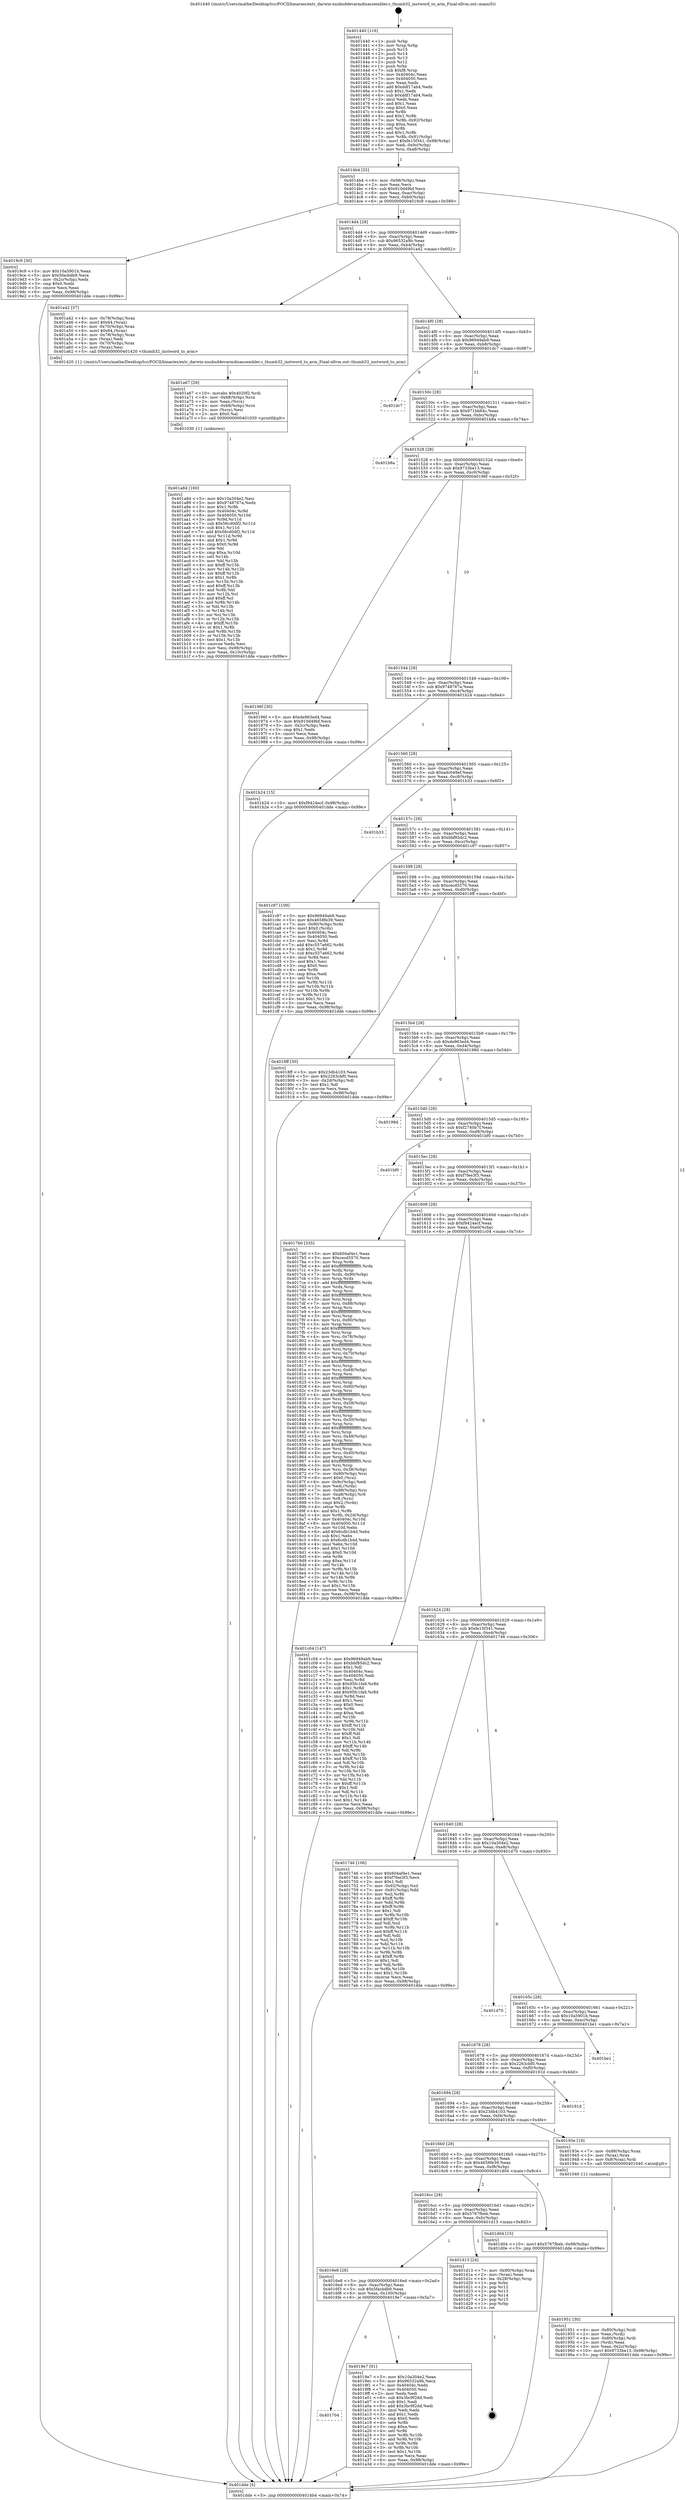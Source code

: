 digraph "0x401440" {
  label = "0x401440 (/mnt/c/Users/mathe/Desktop/tcc/POCII/binaries/extr_darwin-xnubsddevarmdisassembler.c_thumb32_instword_to_arm_Final-ollvm.out::main(0))"
  labelloc = "t"
  node[shape=record]

  Entry [label="",width=0.3,height=0.3,shape=circle,fillcolor=black,style=filled]
  "0x4014b4" [label="{
     0x4014b4 [32]\l
     | [instrs]\l
     &nbsp;&nbsp;0x4014b4 \<+6\>: mov -0x98(%rbp),%eax\l
     &nbsp;&nbsp;0x4014ba \<+2\>: mov %eax,%ecx\l
     &nbsp;&nbsp;0x4014bc \<+6\>: sub $0x910d49bf,%ecx\l
     &nbsp;&nbsp;0x4014c2 \<+6\>: mov %eax,-0xac(%rbp)\l
     &nbsp;&nbsp;0x4014c8 \<+6\>: mov %ecx,-0xb0(%rbp)\l
     &nbsp;&nbsp;0x4014ce \<+6\>: je 00000000004019c9 \<main+0x589\>\l
  }"]
  "0x4019c9" [label="{
     0x4019c9 [30]\l
     | [instrs]\l
     &nbsp;&nbsp;0x4019c9 \<+5\>: mov $0x10a5901b,%eax\l
     &nbsp;&nbsp;0x4019ce \<+5\>: mov $0x5facbdb9,%ecx\l
     &nbsp;&nbsp;0x4019d3 \<+3\>: mov -0x2c(%rbp),%edx\l
     &nbsp;&nbsp;0x4019d6 \<+3\>: cmp $0x0,%edx\l
     &nbsp;&nbsp;0x4019d9 \<+3\>: cmove %ecx,%eax\l
     &nbsp;&nbsp;0x4019dc \<+6\>: mov %eax,-0x98(%rbp)\l
     &nbsp;&nbsp;0x4019e2 \<+5\>: jmp 0000000000401dde \<main+0x99e\>\l
  }"]
  "0x4014d4" [label="{
     0x4014d4 [28]\l
     | [instrs]\l
     &nbsp;&nbsp;0x4014d4 \<+5\>: jmp 00000000004014d9 \<main+0x99\>\l
     &nbsp;&nbsp;0x4014d9 \<+6\>: mov -0xac(%rbp),%eax\l
     &nbsp;&nbsp;0x4014df \<+5\>: sub $0x96532a9b,%eax\l
     &nbsp;&nbsp;0x4014e4 \<+6\>: mov %eax,-0xb4(%rbp)\l
     &nbsp;&nbsp;0x4014ea \<+6\>: je 0000000000401a42 \<main+0x602\>\l
  }"]
  Exit [label="",width=0.3,height=0.3,shape=circle,fillcolor=black,style=filled,peripheries=2]
  "0x401a42" [label="{
     0x401a42 [37]\l
     | [instrs]\l
     &nbsp;&nbsp;0x401a42 \<+4\>: mov -0x78(%rbp),%rax\l
     &nbsp;&nbsp;0x401a46 \<+6\>: movl $0x64,(%rax)\l
     &nbsp;&nbsp;0x401a4c \<+4\>: mov -0x70(%rbp),%rax\l
     &nbsp;&nbsp;0x401a50 \<+6\>: movl $0x64,(%rax)\l
     &nbsp;&nbsp;0x401a56 \<+4\>: mov -0x78(%rbp),%rax\l
     &nbsp;&nbsp;0x401a5a \<+2\>: mov (%rax),%edi\l
     &nbsp;&nbsp;0x401a5c \<+4\>: mov -0x70(%rbp),%rax\l
     &nbsp;&nbsp;0x401a60 \<+2\>: mov (%rax),%esi\l
     &nbsp;&nbsp;0x401a62 \<+5\>: call 0000000000401420 \<thumb32_instword_to_arm\>\l
     | [calls]\l
     &nbsp;&nbsp;0x401420 \{1\} (/mnt/c/Users/mathe/Desktop/tcc/POCII/binaries/extr_darwin-xnubsddevarmdisassembler.c_thumb32_instword_to_arm_Final-ollvm.out::thumb32_instword_to_arm)\l
  }"]
  "0x4014f0" [label="{
     0x4014f0 [28]\l
     | [instrs]\l
     &nbsp;&nbsp;0x4014f0 \<+5\>: jmp 00000000004014f5 \<main+0xb5\>\l
     &nbsp;&nbsp;0x4014f5 \<+6\>: mov -0xac(%rbp),%eax\l
     &nbsp;&nbsp;0x4014fb \<+5\>: sub $0x96949ab9,%eax\l
     &nbsp;&nbsp;0x401500 \<+6\>: mov %eax,-0xb8(%rbp)\l
     &nbsp;&nbsp;0x401506 \<+6\>: je 0000000000401dc7 \<main+0x987\>\l
  }"]
  "0x401a84" [label="{
     0x401a84 [160]\l
     | [instrs]\l
     &nbsp;&nbsp;0x401a84 \<+5\>: mov $0x10a304e2,%esi\l
     &nbsp;&nbsp;0x401a89 \<+5\>: mov $0x9748767a,%edx\l
     &nbsp;&nbsp;0x401a8e \<+3\>: mov $0x1,%r8b\l
     &nbsp;&nbsp;0x401a91 \<+8\>: mov 0x40404c,%r9d\l
     &nbsp;&nbsp;0x401a99 \<+8\>: mov 0x404050,%r10d\l
     &nbsp;&nbsp;0x401aa1 \<+3\>: mov %r9d,%r11d\l
     &nbsp;&nbsp;0x401aa4 \<+7\>: sub $0x56cd0df2,%r11d\l
     &nbsp;&nbsp;0x401aab \<+4\>: sub $0x1,%r11d\l
     &nbsp;&nbsp;0x401aaf \<+7\>: add $0x56cd0df2,%r11d\l
     &nbsp;&nbsp;0x401ab6 \<+4\>: imul %r11d,%r9d\l
     &nbsp;&nbsp;0x401aba \<+4\>: and $0x1,%r9d\l
     &nbsp;&nbsp;0x401abe \<+4\>: cmp $0x0,%r9d\l
     &nbsp;&nbsp;0x401ac2 \<+3\>: sete %bl\l
     &nbsp;&nbsp;0x401ac5 \<+4\>: cmp $0xa,%r10d\l
     &nbsp;&nbsp;0x401ac9 \<+4\>: setl %r14b\l
     &nbsp;&nbsp;0x401acd \<+3\>: mov %bl,%r15b\l
     &nbsp;&nbsp;0x401ad0 \<+4\>: xor $0xff,%r15b\l
     &nbsp;&nbsp;0x401ad4 \<+3\>: mov %r14b,%r12b\l
     &nbsp;&nbsp;0x401ad7 \<+4\>: xor $0xff,%r12b\l
     &nbsp;&nbsp;0x401adb \<+4\>: xor $0x1,%r8b\l
     &nbsp;&nbsp;0x401adf \<+3\>: mov %r15b,%r13b\l
     &nbsp;&nbsp;0x401ae2 \<+4\>: and $0xff,%r13b\l
     &nbsp;&nbsp;0x401ae6 \<+3\>: and %r8b,%bl\l
     &nbsp;&nbsp;0x401ae9 \<+3\>: mov %r12b,%cl\l
     &nbsp;&nbsp;0x401aec \<+3\>: and $0xff,%cl\l
     &nbsp;&nbsp;0x401aef \<+3\>: and %r8b,%r14b\l
     &nbsp;&nbsp;0x401af2 \<+3\>: or %bl,%r13b\l
     &nbsp;&nbsp;0x401af5 \<+3\>: or %r14b,%cl\l
     &nbsp;&nbsp;0x401af8 \<+3\>: xor %cl,%r13b\l
     &nbsp;&nbsp;0x401afb \<+3\>: or %r12b,%r15b\l
     &nbsp;&nbsp;0x401afe \<+4\>: xor $0xff,%r15b\l
     &nbsp;&nbsp;0x401b02 \<+4\>: or $0x1,%r8b\l
     &nbsp;&nbsp;0x401b06 \<+3\>: and %r8b,%r15b\l
     &nbsp;&nbsp;0x401b09 \<+3\>: or %r15b,%r13b\l
     &nbsp;&nbsp;0x401b0c \<+4\>: test $0x1,%r13b\l
     &nbsp;&nbsp;0x401b10 \<+3\>: cmovne %edx,%esi\l
     &nbsp;&nbsp;0x401b13 \<+6\>: mov %esi,-0x98(%rbp)\l
     &nbsp;&nbsp;0x401b19 \<+6\>: mov %eax,-0x10c(%rbp)\l
     &nbsp;&nbsp;0x401b1f \<+5\>: jmp 0000000000401dde \<main+0x99e\>\l
  }"]
  "0x401dc7" [label="{
     0x401dc7\l
  }", style=dashed]
  "0x40150c" [label="{
     0x40150c [28]\l
     | [instrs]\l
     &nbsp;&nbsp;0x40150c \<+5\>: jmp 0000000000401511 \<main+0xd1\>\l
     &nbsp;&nbsp;0x401511 \<+6\>: mov -0xac(%rbp),%eax\l
     &nbsp;&nbsp;0x401517 \<+5\>: sub $0x971bb64c,%eax\l
     &nbsp;&nbsp;0x40151c \<+6\>: mov %eax,-0xbc(%rbp)\l
     &nbsp;&nbsp;0x401522 \<+6\>: je 0000000000401b8a \<main+0x74a\>\l
  }"]
  "0x401a67" [label="{
     0x401a67 [29]\l
     | [instrs]\l
     &nbsp;&nbsp;0x401a67 \<+10\>: movabs $0x4020f2,%rdi\l
     &nbsp;&nbsp;0x401a71 \<+4\>: mov -0x68(%rbp),%rcx\l
     &nbsp;&nbsp;0x401a75 \<+2\>: mov %eax,(%rcx)\l
     &nbsp;&nbsp;0x401a77 \<+4\>: mov -0x68(%rbp),%rcx\l
     &nbsp;&nbsp;0x401a7b \<+2\>: mov (%rcx),%esi\l
     &nbsp;&nbsp;0x401a7d \<+2\>: mov $0x0,%al\l
     &nbsp;&nbsp;0x401a7f \<+5\>: call 0000000000401030 \<printf@plt\>\l
     | [calls]\l
     &nbsp;&nbsp;0x401030 \{1\} (unknown)\l
  }"]
  "0x401b8a" [label="{
     0x401b8a\l
  }", style=dashed]
  "0x401528" [label="{
     0x401528 [28]\l
     | [instrs]\l
     &nbsp;&nbsp;0x401528 \<+5\>: jmp 000000000040152d \<main+0xed\>\l
     &nbsp;&nbsp;0x40152d \<+6\>: mov -0xac(%rbp),%eax\l
     &nbsp;&nbsp;0x401533 \<+5\>: sub $0x9733be13,%eax\l
     &nbsp;&nbsp;0x401538 \<+6\>: mov %eax,-0xc0(%rbp)\l
     &nbsp;&nbsp;0x40153e \<+6\>: je 000000000040196f \<main+0x52f\>\l
  }"]
  "0x401704" [label="{
     0x401704\l
  }", style=dashed]
  "0x40196f" [label="{
     0x40196f [30]\l
     | [instrs]\l
     &nbsp;&nbsp;0x40196f \<+5\>: mov $0xde963ed4,%eax\l
     &nbsp;&nbsp;0x401974 \<+5\>: mov $0x910d49bf,%ecx\l
     &nbsp;&nbsp;0x401979 \<+3\>: mov -0x2c(%rbp),%edx\l
     &nbsp;&nbsp;0x40197c \<+3\>: cmp $0x1,%edx\l
     &nbsp;&nbsp;0x40197f \<+3\>: cmovl %ecx,%eax\l
     &nbsp;&nbsp;0x401982 \<+6\>: mov %eax,-0x98(%rbp)\l
     &nbsp;&nbsp;0x401988 \<+5\>: jmp 0000000000401dde \<main+0x99e\>\l
  }"]
  "0x401544" [label="{
     0x401544 [28]\l
     | [instrs]\l
     &nbsp;&nbsp;0x401544 \<+5\>: jmp 0000000000401549 \<main+0x109\>\l
     &nbsp;&nbsp;0x401549 \<+6\>: mov -0xac(%rbp),%eax\l
     &nbsp;&nbsp;0x40154f \<+5\>: sub $0x9748767a,%eax\l
     &nbsp;&nbsp;0x401554 \<+6\>: mov %eax,-0xc4(%rbp)\l
     &nbsp;&nbsp;0x40155a \<+6\>: je 0000000000401b24 \<main+0x6e4\>\l
  }"]
  "0x4019e7" [label="{
     0x4019e7 [91]\l
     | [instrs]\l
     &nbsp;&nbsp;0x4019e7 \<+5\>: mov $0x10a304e2,%eax\l
     &nbsp;&nbsp;0x4019ec \<+5\>: mov $0x96532a9b,%ecx\l
     &nbsp;&nbsp;0x4019f1 \<+7\>: mov 0x40404c,%edx\l
     &nbsp;&nbsp;0x4019f8 \<+7\>: mov 0x404050,%esi\l
     &nbsp;&nbsp;0x4019ff \<+2\>: mov %edx,%edi\l
     &nbsp;&nbsp;0x401a01 \<+6\>: sub $0x3bc9f2dd,%edi\l
     &nbsp;&nbsp;0x401a07 \<+3\>: sub $0x1,%edi\l
     &nbsp;&nbsp;0x401a0a \<+6\>: add $0x3bc9f2dd,%edi\l
     &nbsp;&nbsp;0x401a10 \<+3\>: imul %edi,%edx\l
     &nbsp;&nbsp;0x401a13 \<+3\>: and $0x1,%edx\l
     &nbsp;&nbsp;0x401a16 \<+3\>: cmp $0x0,%edx\l
     &nbsp;&nbsp;0x401a19 \<+4\>: sete %r8b\l
     &nbsp;&nbsp;0x401a1d \<+3\>: cmp $0xa,%esi\l
     &nbsp;&nbsp;0x401a20 \<+4\>: setl %r9b\l
     &nbsp;&nbsp;0x401a24 \<+3\>: mov %r8b,%r10b\l
     &nbsp;&nbsp;0x401a27 \<+3\>: and %r9b,%r10b\l
     &nbsp;&nbsp;0x401a2a \<+3\>: xor %r9b,%r8b\l
     &nbsp;&nbsp;0x401a2d \<+3\>: or %r8b,%r10b\l
     &nbsp;&nbsp;0x401a30 \<+4\>: test $0x1,%r10b\l
     &nbsp;&nbsp;0x401a34 \<+3\>: cmovne %ecx,%eax\l
     &nbsp;&nbsp;0x401a37 \<+6\>: mov %eax,-0x98(%rbp)\l
     &nbsp;&nbsp;0x401a3d \<+5\>: jmp 0000000000401dde \<main+0x99e\>\l
  }"]
  "0x401b24" [label="{
     0x401b24 [15]\l
     | [instrs]\l
     &nbsp;&nbsp;0x401b24 \<+10\>: movl $0xf9424ecf,-0x98(%rbp)\l
     &nbsp;&nbsp;0x401b2e \<+5\>: jmp 0000000000401dde \<main+0x99e\>\l
  }"]
  "0x401560" [label="{
     0x401560 [28]\l
     | [instrs]\l
     &nbsp;&nbsp;0x401560 \<+5\>: jmp 0000000000401565 \<main+0x125\>\l
     &nbsp;&nbsp;0x401565 \<+6\>: mov -0xac(%rbp),%eax\l
     &nbsp;&nbsp;0x40156b \<+5\>: sub $0xadc049ef,%eax\l
     &nbsp;&nbsp;0x401570 \<+6\>: mov %eax,-0xc8(%rbp)\l
     &nbsp;&nbsp;0x401576 \<+6\>: je 0000000000401b33 \<main+0x6f3\>\l
  }"]
  "0x4016e8" [label="{
     0x4016e8 [28]\l
     | [instrs]\l
     &nbsp;&nbsp;0x4016e8 \<+5\>: jmp 00000000004016ed \<main+0x2ad\>\l
     &nbsp;&nbsp;0x4016ed \<+6\>: mov -0xac(%rbp),%eax\l
     &nbsp;&nbsp;0x4016f3 \<+5\>: sub $0x5facbdb9,%eax\l
     &nbsp;&nbsp;0x4016f8 \<+6\>: mov %eax,-0x100(%rbp)\l
     &nbsp;&nbsp;0x4016fe \<+6\>: je 00000000004019e7 \<main+0x5a7\>\l
  }"]
  "0x401b33" [label="{
     0x401b33\l
  }", style=dashed]
  "0x40157c" [label="{
     0x40157c [28]\l
     | [instrs]\l
     &nbsp;&nbsp;0x40157c \<+5\>: jmp 0000000000401581 \<main+0x141\>\l
     &nbsp;&nbsp;0x401581 \<+6\>: mov -0xac(%rbp),%eax\l
     &nbsp;&nbsp;0x401587 \<+5\>: sub $0xbbf85dc2,%eax\l
     &nbsp;&nbsp;0x40158c \<+6\>: mov %eax,-0xcc(%rbp)\l
     &nbsp;&nbsp;0x401592 \<+6\>: je 0000000000401c97 \<main+0x857\>\l
  }"]
  "0x401d13" [label="{
     0x401d13 [24]\l
     | [instrs]\l
     &nbsp;&nbsp;0x401d13 \<+7\>: mov -0x90(%rbp),%rax\l
     &nbsp;&nbsp;0x401d1a \<+2\>: mov (%rax),%eax\l
     &nbsp;&nbsp;0x401d1c \<+4\>: lea -0x28(%rbp),%rsp\l
     &nbsp;&nbsp;0x401d20 \<+1\>: pop %rbx\l
     &nbsp;&nbsp;0x401d21 \<+2\>: pop %r12\l
     &nbsp;&nbsp;0x401d23 \<+2\>: pop %r13\l
     &nbsp;&nbsp;0x401d25 \<+2\>: pop %r14\l
     &nbsp;&nbsp;0x401d27 \<+2\>: pop %r15\l
     &nbsp;&nbsp;0x401d29 \<+1\>: pop %rbp\l
     &nbsp;&nbsp;0x401d2a \<+1\>: ret\l
  }"]
  "0x401c97" [label="{
     0x401c97 [109]\l
     | [instrs]\l
     &nbsp;&nbsp;0x401c97 \<+5\>: mov $0x96949ab9,%eax\l
     &nbsp;&nbsp;0x401c9c \<+5\>: mov $0x4658fe39,%ecx\l
     &nbsp;&nbsp;0x401ca1 \<+7\>: mov -0x90(%rbp),%rdx\l
     &nbsp;&nbsp;0x401ca8 \<+6\>: movl $0x0,(%rdx)\l
     &nbsp;&nbsp;0x401cae \<+7\>: mov 0x40404c,%esi\l
     &nbsp;&nbsp;0x401cb5 \<+7\>: mov 0x404050,%edi\l
     &nbsp;&nbsp;0x401cbc \<+3\>: mov %esi,%r8d\l
     &nbsp;&nbsp;0x401cbf \<+7\>: add $0xc557a662,%r8d\l
     &nbsp;&nbsp;0x401cc6 \<+4\>: sub $0x1,%r8d\l
     &nbsp;&nbsp;0x401cca \<+7\>: sub $0xc557a662,%r8d\l
     &nbsp;&nbsp;0x401cd1 \<+4\>: imul %r8d,%esi\l
     &nbsp;&nbsp;0x401cd5 \<+3\>: and $0x1,%esi\l
     &nbsp;&nbsp;0x401cd8 \<+3\>: cmp $0x0,%esi\l
     &nbsp;&nbsp;0x401cdb \<+4\>: sete %r9b\l
     &nbsp;&nbsp;0x401cdf \<+3\>: cmp $0xa,%edi\l
     &nbsp;&nbsp;0x401ce2 \<+4\>: setl %r10b\l
     &nbsp;&nbsp;0x401ce6 \<+3\>: mov %r9b,%r11b\l
     &nbsp;&nbsp;0x401ce9 \<+3\>: and %r10b,%r11b\l
     &nbsp;&nbsp;0x401cec \<+3\>: xor %r10b,%r9b\l
     &nbsp;&nbsp;0x401cef \<+3\>: or %r9b,%r11b\l
     &nbsp;&nbsp;0x401cf2 \<+4\>: test $0x1,%r11b\l
     &nbsp;&nbsp;0x401cf6 \<+3\>: cmovne %ecx,%eax\l
     &nbsp;&nbsp;0x401cf9 \<+6\>: mov %eax,-0x98(%rbp)\l
     &nbsp;&nbsp;0x401cff \<+5\>: jmp 0000000000401dde \<main+0x99e\>\l
  }"]
  "0x401598" [label="{
     0x401598 [28]\l
     | [instrs]\l
     &nbsp;&nbsp;0x401598 \<+5\>: jmp 000000000040159d \<main+0x15d\>\l
     &nbsp;&nbsp;0x40159d \<+6\>: mov -0xac(%rbp),%eax\l
     &nbsp;&nbsp;0x4015a3 \<+5\>: sub $0xcecd5570,%eax\l
     &nbsp;&nbsp;0x4015a8 \<+6\>: mov %eax,-0xd0(%rbp)\l
     &nbsp;&nbsp;0x4015ae \<+6\>: je 00000000004018ff \<main+0x4bf\>\l
  }"]
  "0x4016cc" [label="{
     0x4016cc [28]\l
     | [instrs]\l
     &nbsp;&nbsp;0x4016cc \<+5\>: jmp 00000000004016d1 \<main+0x291\>\l
     &nbsp;&nbsp;0x4016d1 \<+6\>: mov -0xac(%rbp),%eax\l
     &nbsp;&nbsp;0x4016d7 \<+5\>: sub $0x5767fbeb,%eax\l
     &nbsp;&nbsp;0x4016dc \<+6\>: mov %eax,-0xfc(%rbp)\l
     &nbsp;&nbsp;0x4016e2 \<+6\>: je 0000000000401d13 \<main+0x8d3\>\l
  }"]
  "0x4018ff" [label="{
     0x4018ff [30]\l
     | [instrs]\l
     &nbsp;&nbsp;0x4018ff \<+5\>: mov $0x23db4103,%eax\l
     &nbsp;&nbsp;0x401904 \<+5\>: mov $0x2263cbf0,%ecx\l
     &nbsp;&nbsp;0x401909 \<+3\>: mov -0x2d(%rbp),%dl\l
     &nbsp;&nbsp;0x40190c \<+3\>: test $0x1,%dl\l
     &nbsp;&nbsp;0x40190f \<+3\>: cmovne %ecx,%eax\l
     &nbsp;&nbsp;0x401912 \<+6\>: mov %eax,-0x98(%rbp)\l
     &nbsp;&nbsp;0x401918 \<+5\>: jmp 0000000000401dde \<main+0x99e\>\l
  }"]
  "0x4015b4" [label="{
     0x4015b4 [28]\l
     | [instrs]\l
     &nbsp;&nbsp;0x4015b4 \<+5\>: jmp 00000000004015b9 \<main+0x179\>\l
     &nbsp;&nbsp;0x4015b9 \<+6\>: mov -0xac(%rbp),%eax\l
     &nbsp;&nbsp;0x4015bf \<+5\>: sub $0xde963ed4,%eax\l
     &nbsp;&nbsp;0x4015c4 \<+6\>: mov %eax,-0xd4(%rbp)\l
     &nbsp;&nbsp;0x4015ca \<+6\>: je 000000000040198d \<main+0x54d\>\l
  }"]
  "0x401d04" [label="{
     0x401d04 [15]\l
     | [instrs]\l
     &nbsp;&nbsp;0x401d04 \<+10\>: movl $0x5767fbeb,-0x98(%rbp)\l
     &nbsp;&nbsp;0x401d0e \<+5\>: jmp 0000000000401dde \<main+0x99e\>\l
  }"]
  "0x40198d" [label="{
     0x40198d\l
  }", style=dashed]
  "0x4015d0" [label="{
     0x4015d0 [28]\l
     | [instrs]\l
     &nbsp;&nbsp;0x4015d0 \<+5\>: jmp 00000000004015d5 \<main+0x195\>\l
     &nbsp;&nbsp;0x4015d5 \<+6\>: mov -0xac(%rbp),%eax\l
     &nbsp;&nbsp;0x4015db \<+5\>: sub $0xf2740b7f,%eax\l
     &nbsp;&nbsp;0x4015e0 \<+6\>: mov %eax,-0xd8(%rbp)\l
     &nbsp;&nbsp;0x4015e6 \<+6\>: je 0000000000401bf0 \<main+0x7b0\>\l
  }"]
  "0x401951" [label="{
     0x401951 [30]\l
     | [instrs]\l
     &nbsp;&nbsp;0x401951 \<+4\>: mov -0x80(%rbp),%rdi\l
     &nbsp;&nbsp;0x401955 \<+2\>: mov %eax,(%rdi)\l
     &nbsp;&nbsp;0x401957 \<+4\>: mov -0x80(%rbp),%rdi\l
     &nbsp;&nbsp;0x40195b \<+2\>: mov (%rdi),%eax\l
     &nbsp;&nbsp;0x40195d \<+3\>: mov %eax,-0x2c(%rbp)\l
     &nbsp;&nbsp;0x401960 \<+10\>: movl $0x9733be13,-0x98(%rbp)\l
     &nbsp;&nbsp;0x40196a \<+5\>: jmp 0000000000401dde \<main+0x99e\>\l
  }"]
  "0x401bf0" [label="{
     0x401bf0\l
  }", style=dashed]
  "0x4015ec" [label="{
     0x4015ec [28]\l
     | [instrs]\l
     &nbsp;&nbsp;0x4015ec \<+5\>: jmp 00000000004015f1 \<main+0x1b1\>\l
     &nbsp;&nbsp;0x4015f1 \<+6\>: mov -0xac(%rbp),%eax\l
     &nbsp;&nbsp;0x4015f7 \<+5\>: sub $0xf7fee3f3,%eax\l
     &nbsp;&nbsp;0x4015fc \<+6\>: mov %eax,-0xdc(%rbp)\l
     &nbsp;&nbsp;0x401602 \<+6\>: je 00000000004017b0 \<main+0x370\>\l
  }"]
  "0x4016b0" [label="{
     0x4016b0 [28]\l
     | [instrs]\l
     &nbsp;&nbsp;0x4016b0 \<+5\>: jmp 00000000004016b5 \<main+0x275\>\l
     &nbsp;&nbsp;0x4016b5 \<+6\>: mov -0xac(%rbp),%eax\l
     &nbsp;&nbsp;0x4016bb \<+5\>: sub $0x4658fe39,%eax\l
     &nbsp;&nbsp;0x4016c0 \<+6\>: mov %eax,-0xf8(%rbp)\l
     &nbsp;&nbsp;0x4016c6 \<+6\>: je 0000000000401d04 \<main+0x8c4\>\l
  }"]
  "0x4017b0" [label="{
     0x4017b0 [335]\l
     | [instrs]\l
     &nbsp;&nbsp;0x4017b0 \<+5\>: mov $0x604af4e1,%eax\l
     &nbsp;&nbsp;0x4017b5 \<+5\>: mov $0xcecd5570,%ecx\l
     &nbsp;&nbsp;0x4017ba \<+3\>: mov %rsp,%rdx\l
     &nbsp;&nbsp;0x4017bd \<+4\>: add $0xfffffffffffffff0,%rdx\l
     &nbsp;&nbsp;0x4017c1 \<+3\>: mov %rdx,%rsp\l
     &nbsp;&nbsp;0x4017c4 \<+7\>: mov %rdx,-0x90(%rbp)\l
     &nbsp;&nbsp;0x4017cb \<+3\>: mov %rsp,%rdx\l
     &nbsp;&nbsp;0x4017ce \<+4\>: add $0xfffffffffffffff0,%rdx\l
     &nbsp;&nbsp;0x4017d2 \<+3\>: mov %rdx,%rsp\l
     &nbsp;&nbsp;0x4017d5 \<+3\>: mov %rsp,%rsi\l
     &nbsp;&nbsp;0x4017d8 \<+4\>: add $0xfffffffffffffff0,%rsi\l
     &nbsp;&nbsp;0x4017dc \<+3\>: mov %rsi,%rsp\l
     &nbsp;&nbsp;0x4017df \<+7\>: mov %rsi,-0x88(%rbp)\l
     &nbsp;&nbsp;0x4017e6 \<+3\>: mov %rsp,%rsi\l
     &nbsp;&nbsp;0x4017e9 \<+4\>: add $0xfffffffffffffff0,%rsi\l
     &nbsp;&nbsp;0x4017ed \<+3\>: mov %rsi,%rsp\l
     &nbsp;&nbsp;0x4017f0 \<+4\>: mov %rsi,-0x80(%rbp)\l
     &nbsp;&nbsp;0x4017f4 \<+3\>: mov %rsp,%rsi\l
     &nbsp;&nbsp;0x4017f7 \<+4\>: add $0xfffffffffffffff0,%rsi\l
     &nbsp;&nbsp;0x4017fb \<+3\>: mov %rsi,%rsp\l
     &nbsp;&nbsp;0x4017fe \<+4\>: mov %rsi,-0x78(%rbp)\l
     &nbsp;&nbsp;0x401802 \<+3\>: mov %rsp,%rsi\l
     &nbsp;&nbsp;0x401805 \<+4\>: add $0xfffffffffffffff0,%rsi\l
     &nbsp;&nbsp;0x401809 \<+3\>: mov %rsi,%rsp\l
     &nbsp;&nbsp;0x40180c \<+4\>: mov %rsi,-0x70(%rbp)\l
     &nbsp;&nbsp;0x401810 \<+3\>: mov %rsp,%rsi\l
     &nbsp;&nbsp;0x401813 \<+4\>: add $0xfffffffffffffff0,%rsi\l
     &nbsp;&nbsp;0x401817 \<+3\>: mov %rsi,%rsp\l
     &nbsp;&nbsp;0x40181a \<+4\>: mov %rsi,-0x68(%rbp)\l
     &nbsp;&nbsp;0x40181e \<+3\>: mov %rsp,%rsi\l
     &nbsp;&nbsp;0x401821 \<+4\>: add $0xfffffffffffffff0,%rsi\l
     &nbsp;&nbsp;0x401825 \<+3\>: mov %rsi,%rsp\l
     &nbsp;&nbsp;0x401828 \<+4\>: mov %rsi,-0x60(%rbp)\l
     &nbsp;&nbsp;0x40182c \<+3\>: mov %rsp,%rsi\l
     &nbsp;&nbsp;0x40182f \<+4\>: add $0xfffffffffffffff0,%rsi\l
     &nbsp;&nbsp;0x401833 \<+3\>: mov %rsi,%rsp\l
     &nbsp;&nbsp;0x401836 \<+4\>: mov %rsi,-0x58(%rbp)\l
     &nbsp;&nbsp;0x40183a \<+3\>: mov %rsp,%rsi\l
     &nbsp;&nbsp;0x40183d \<+4\>: add $0xfffffffffffffff0,%rsi\l
     &nbsp;&nbsp;0x401841 \<+3\>: mov %rsi,%rsp\l
     &nbsp;&nbsp;0x401844 \<+4\>: mov %rsi,-0x50(%rbp)\l
     &nbsp;&nbsp;0x401848 \<+3\>: mov %rsp,%rsi\l
     &nbsp;&nbsp;0x40184b \<+4\>: add $0xfffffffffffffff0,%rsi\l
     &nbsp;&nbsp;0x40184f \<+3\>: mov %rsi,%rsp\l
     &nbsp;&nbsp;0x401852 \<+4\>: mov %rsi,-0x48(%rbp)\l
     &nbsp;&nbsp;0x401856 \<+3\>: mov %rsp,%rsi\l
     &nbsp;&nbsp;0x401859 \<+4\>: add $0xfffffffffffffff0,%rsi\l
     &nbsp;&nbsp;0x40185d \<+3\>: mov %rsi,%rsp\l
     &nbsp;&nbsp;0x401860 \<+4\>: mov %rsi,-0x40(%rbp)\l
     &nbsp;&nbsp;0x401864 \<+3\>: mov %rsp,%rsi\l
     &nbsp;&nbsp;0x401867 \<+4\>: add $0xfffffffffffffff0,%rsi\l
     &nbsp;&nbsp;0x40186b \<+3\>: mov %rsi,%rsp\l
     &nbsp;&nbsp;0x40186e \<+4\>: mov %rsi,-0x38(%rbp)\l
     &nbsp;&nbsp;0x401872 \<+7\>: mov -0x90(%rbp),%rsi\l
     &nbsp;&nbsp;0x401879 \<+6\>: movl $0x0,(%rsi)\l
     &nbsp;&nbsp;0x40187f \<+6\>: mov -0x9c(%rbp),%edi\l
     &nbsp;&nbsp;0x401885 \<+2\>: mov %edi,(%rdx)\l
     &nbsp;&nbsp;0x401887 \<+7\>: mov -0x88(%rbp),%rsi\l
     &nbsp;&nbsp;0x40188e \<+7\>: mov -0xa8(%rbp),%r8\l
     &nbsp;&nbsp;0x401895 \<+3\>: mov %r8,(%rsi)\l
     &nbsp;&nbsp;0x401898 \<+3\>: cmpl $0x2,(%rdx)\l
     &nbsp;&nbsp;0x40189b \<+4\>: setne %r9b\l
     &nbsp;&nbsp;0x40189f \<+4\>: and $0x1,%r9b\l
     &nbsp;&nbsp;0x4018a3 \<+4\>: mov %r9b,-0x2d(%rbp)\l
     &nbsp;&nbsp;0x4018a7 \<+8\>: mov 0x40404c,%r10d\l
     &nbsp;&nbsp;0x4018af \<+8\>: mov 0x404050,%r11d\l
     &nbsp;&nbsp;0x4018b7 \<+3\>: mov %r10d,%ebx\l
     &nbsp;&nbsp;0x4018ba \<+6\>: add $0x6cdb1b4d,%ebx\l
     &nbsp;&nbsp;0x4018c0 \<+3\>: sub $0x1,%ebx\l
     &nbsp;&nbsp;0x4018c3 \<+6\>: sub $0x6cdb1b4d,%ebx\l
     &nbsp;&nbsp;0x4018c9 \<+4\>: imul %ebx,%r10d\l
     &nbsp;&nbsp;0x4018cd \<+4\>: and $0x1,%r10d\l
     &nbsp;&nbsp;0x4018d1 \<+4\>: cmp $0x0,%r10d\l
     &nbsp;&nbsp;0x4018d5 \<+4\>: sete %r9b\l
     &nbsp;&nbsp;0x4018d9 \<+4\>: cmp $0xa,%r11d\l
     &nbsp;&nbsp;0x4018dd \<+4\>: setl %r14b\l
     &nbsp;&nbsp;0x4018e1 \<+3\>: mov %r9b,%r15b\l
     &nbsp;&nbsp;0x4018e4 \<+3\>: and %r14b,%r15b\l
     &nbsp;&nbsp;0x4018e7 \<+3\>: xor %r14b,%r9b\l
     &nbsp;&nbsp;0x4018ea \<+3\>: or %r9b,%r15b\l
     &nbsp;&nbsp;0x4018ed \<+4\>: test $0x1,%r15b\l
     &nbsp;&nbsp;0x4018f1 \<+3\>: cmovne %ecx,%eax\l
     &nbsp;&nbsp;0x4018f4 \<+6\>: mov %eax,-0x98(%rbp)\l
     &nbsp;&nbsp;0x4018fa \<+5\>: jmp 0000000000401dde \<main+0x99e\>\l
  }"]
  "0x401608" [label="{
     0x401608 [28]\l
     | [instrs]\l
     &nbsp;&nbsp;0x401608 \<+5\>: jmp 000000000040160d \<main+0x1cd\>\l
     &nbsp;&nbsp;0x40160d \<+6\>: mov -0xac(%rbp),%eax\l
     &nbsp;&nbsp;0x401613 \<+5\>: sub $0xf9424ecf,%eax\l
     &nbsp;&nbsp;0x401618 \<+6\>: mov %eax,-0xe0(%rbp)\l
     &nbsp;&nbsp;0x40161e \<+6\>: je 0000000000401c04 \<main+0x7c4\>\l
  }"]
  "0x40193e" [label="{
     0x40193e [19]\l
     | [instrs]\l
     &nbsp;&nbsp;0x40193e \<+7\>: mov -0x88(%rbp),%rax\l
     &nbsp;&nbsp;0x401945 \<+3\>: mov (%rax),%rax\l
     &nbsp;&nbsp;0x401948 \<+4\>: mov 0x8(%rax),%rdi\l
     &nbsp;&nbsp;0x40194c \<+5\>: call 0000000000401040 \<atoi@plt\>\l
     | [calls]\l
     &nbsp;&nbsp;0x401040 \{1\} (unknown)\l
  }"]
  "0x401c04" [label="{
     0x401c04 [147]\l
     | [instrs]\l
     &nbsp;&nbsp;0x401c04 \<+5\>: mov $0x96949ab9,%eax\l
     &nbsp;&nbsp;0x401c09 \<+5\>: mov $0xbbf85dc2,%ecx\l
     &nbsp;&nbsp;0x401c0e \<+2\>: mov $0x1,%dl\l
     &nbsp;&nbsp;0x401c10 \<+7\>: mov 0x40404c,%esi\l
     &nbsp;&nbsp;0x401c17 \<+7\>: mov 0x404050,%edi\l
     &nbsp;&nbsp;0x401c1e \<+3\>: mov %esi,%r8d\l
     &nbsp;&nbsp;0x401c21 \<+7\>: sub $0x95fc1fa9,%r8d\l
     &nbsp;&nbsp;0x401c28 \<+4\>: sub $0x1,%r8d\l
     &nbsp;&nbsp;0x401c2c \<+7\>: add $0x95fc1fa9,%r8d\l
     &nbsp;&nbsp;0x401c33 \<+4\>: imul %r8d,%esi\l
     &nbsp;&nbsp;0x401c37 \<+3\>: and $0x1,%esi\l
     &nbsp;&nbsp;0x401c3a \<+3\>: cmp $0x0,%esi\l
     &nbsp;&nbsp;0x401c3d \<+4\>: sete %r9b\l
     &nbsp;&nbsp;0x401c41 \<+3\>: cmp $0xa,%edi\l
     &nbsp;&nbsp;0x401c44 \<+4\>: setl %r10b\l
     &nbsp;&nbsp;0x401c48 \<+3\>: mov %r9b,%r11b\l
     &nbsp;&nbsp;0x401c4b \<+4\>: xor $0xff,%r11b\l
     &nbsp;&nbsp;0x401c4f \<+3\>: mov %r10b,%bl\l
     &nbsp;&nbsp;0x401c52 \<+3\>: xor $0xff,%bl\l
     &nbsp;&nbsp;0x401c55 \<+3\>: xor $0x1,%dl\l
     &nbsp;&nbsp;0x401c58 \<+3\>: mov %r11b,%r14b\l
     &nbsp;&nbsp;0x401c5b \<+4\>: and $0xff,%r14b\l
     &nbsp;&nbsp;0x401c5f \<+3\>: and %dl,%r9b\l
     &nbsp;&nbsp;0x401c62 \<+3\>: mov %bl,%r15b\l
     &nbsp;&nbsp;0x401c65 \<+4\>: and $0xff,%r15b\l
     &nbsp;&nbsp;0x401c69 \<+3\>: and %dl,%r10b\l
     &nbsp;&nbsp;0x401c6c \<+3\>: or %r9b,%r14b\l
     &nbsp;&nbsp;0x401c6f \<+3\>: or %r10b,%r15b\l
     &nbsp;&nbsp;0x401c72 \<+3\>: xor %r15b,%r14b\l
     &nbsp;&nbsp;0x401c75 \<+3\>: or %bl,%r11b\l
     &nbsp;&nbsp;0x401c78 \<+4\>: xor $0xff,%r11b\l
     &nbsp;&nbsp;0x401c7c \<+3\>: or $0x1,%dl\l
     &nbsp;&nbsp;0x401c7f \<+3\>: and %dl,%r11b\l
     &nbsp;&nbsp;0x401c82 \<+3\>: or %r11b,%r14b\l
     &nbsp;&nbsp;0x401c85 \<+4\>: test $0x1,%r14b\l
     &nbsp;&nbsp;0x401c89 \<+3\>: cmovne %ecx,%eax\l
     &nbsp;&nbsp;0x401c8c \<+6\>: mov %eax,-0x98(%rbp)\l
     &nbsp;&nbsp;0x401c92 \<+5\>: jmp 0000000000401dde \<main+0x99e\>\l
  }"]
  "0x401624" [label="{
     0x401624 [28]\l
     | [instrs]\l
     &nbsp;&nbsp;0x401624 \<+5\>: jmp 0000000000401629 \<main+0x1e9\>\l
     &nbsp;&nbsp;0x401629 \<+6\>: mov -0xac(%rbp),%eax\l
     &nbsp;&nbsp;0x40162f \<+5\>: sub $0xfe15f341,%eax\l
     &nbsp;&nbsp;0x401634 \<+6\>: mov %eax,-0xe4(%rbp)\l
     &nbsp;&nbsp;0x40163a \<+6\>: je 0000000000401746 \<main+0x306\>\l
  }"]
  "0x401694" [label="{
     0x401694 [28]\l
     | [instrs]\l
     &nbsp;&nbsp;0x401694 \<+5\>: jmp 0000000000401699 \<main+0x259\>\l
     &nbsp;&nbsp;0x401699 \<+6\>: mov -0xac(%rbp),%eax\l
     &nbsp;&nbsp;0x40169f \<+5\>: sub $0x23db4103,%eax\l
     &nbsp;&nbsp;0x4016a4 \<+6\>: mov %eax,-0xf4(%rbp)\l
     &nbsp;&nbsp;0x4016aa \<+6\>: je 000000000040193e \<main+0x4fe\>\l
  }"]
  "0x401746" [label="{
     0x401746 [106]\l
     | [instrs]\l
     &nbsp;&nbsp;0x401746 \<+5\>: mov $0x604af4e1,%eax\l
     &nbsp;&nbsp;0x40174b \<+5\>: mov $0xf7fee3f3,%ecx\l
     &nbsp;&nbsp;0x401750 \<+2\>: mov $0x1,%dl\l
     &nbsp;&nbsp;0x401752 \<+7\>: mov -0x92(%rbp),%sil\l
     &nbsp;&nbsp;0x401759 \<+7\>: mov -0x91(%rbp),%dil\l
     &nbsp;&nbsp;0x401760 \<+3\>: mov %sil,%r8b\l
     &nbsp;&nbsp;0x401763 \<+4\>: xor $0xff,%r8b\l
     &nbsp;&nbsp;0x401767 \<+3\>: mov %dil,%r9b\l
     &nbsp;&nbsp;0x40176a \<+4\>: xor $0xff,%r9b\l
     &nbsp;&nbsp;0x40176e \<+3\>: xor $0x1,%dl\l
     &nbsp;&nbsp;0x401771 \<+3\>: mov %r8b,%r10b\l
     &nbsp;&nbsp;0x401774 \<+4\>: and $0xff,%r10b\l
     &nbsp;&nbsp;0x401778 \<+3\>: and %dl,%sil\l
     &nbsp;&nbsp;0x40177b \<+3\>: mov %r9b,%r11b\l
     &nbsp;&nbsp;0x40177e \<+4\>: and $0xff,%r11b\l
     &nbsp;&nbsp;0x401782 \<+3\>: and %dl,%dil\l
     &nbsp;&nbsp;0x401785 \<+3\>: or %sil,%r10b\l
     &nbsp;&nbsp;0x401788 \<+3\>: or %dil,%r11b\l
     &nbsp;&nbsp;0x40178b \<+3\>: xor %r11b,%r10b\l
     &nbsp;&nbsp;0x40178e \<+3\>: or %r9b,%r8b\l
     &nbsp;&nbsp;0x401791 \<+4\>: xor $0xff,%r8b\l
     &nbsp;&nbsp;0x401795 \<+3\>: or $0x1,%dl\l
     &nbsp;&nbsp;0x401798 \<+3\>: and %dl,%r8b\l
     &nbsp;&nbsp;0x40179b \<+3\>: or %r8b,%r10b\l
     &nbsp;&nbsp;0x40179e \<+4\>: test $0x1,%r10b\l
     &nbsp;&nbsp;0x4017a2 \<+3\>: cmovne %ecx,%eax\l
     &nbsp;&nbsp;0x4017a5 \<+6\>: mov %eax,-0x98(%rbp)\l
     &nbsp;&nbsp;0x4017ab \<+5\>: jmp 0000000000401dde \<main+0x99e\>\l
  }"]
  "0x401640" [label="{
     0x401640 [28]\l
     | [instrs]\l
     &nbsp;&nbsp;0x401640 \<+5\>: jmp 0000000000401645 \<main+0x205\>\l
     &nbsp;&nbsp;0x401645 \<+6\>: mov -0xac(%rbp),%eax\l
     &nbsp;&nbsp;0x40164b \<+5\>: sub $0x10a304e2,%eax\l
     &nbsp;&nbsp;0x401650 \<+6\>: mov %eax,-0xe8(%rbp)\l
     &nbsp;&nbsp;0x401656 \<+6\>: je 0000000000401d70 \<main+0x930\>\l
  }"]
  "0x401dde" [label="{
     0x401dde [5]\l
     | [instrs]\l
     &nbsp;&nbsp;0x401dde \<+5\>: jmp 00000000004014b4 \<main+0x74\>\l
  }"]
  "0x401440" [label="{
     0x401440 [116]\l
     | [instrs]\l
     &nbsp;&nbsp;0x401440 \<+1\>: push %rbp\l
     &nbsp;&nbsp;0x401441 \<+3\>: mov %rsp,%rbp\l
     &nbsp;&nbsp;0x401444 \<+2\>: push %r15\l
     &nbsp;&nbsp;0x401446 \<+2\>: push %r14\l
     &nbsp;&nbsp;0x401448 \<+2\>: push %r13\l
     &nbsp;&nbsp;0x40144a \<+2\>: push %r12\l
     &nbsp;&nbsp;0x40144c \<+1\>: push %rbx\l
     &nbsp;&nbsp;0x40144d \<+7\>: sub $0xf8,%rsp\l
     &nbsp;&nbsp;0x401454 \<+7\>: mov 0x40404c,%eax\l
     &nbsp;&nbsp;0x40145b \<+7\>: mov 0x404050,%ecx\l
     &nbsp;&nbsp;0x401462 \<+2\>: mov %eax,%edx\l
     &nbsp;&nbsp;0x401464 \<+6\>: add $0xddf17ab4,%edx\l
     &nbsp;&nbsp;0x40146a \<+3\>: sub $0x1,%edx\l
     &nbsp;&nbsp;0x40146d \<+6\>: sub $0xddf17ab4,%edx\l
     &nbsp;&nbsp;0x401473 \<+3\>: imul %edx,%eax\l
     &nbsp;&nbsp;0x401476 \<+3\>: and $0x1,%eax\l
     &nbsp;&nbsp;0x401479 \<+3\>: cmp $0x0,%eax\l
     &nbsp;&nbsp;0x40147c \<+4\>: sete %r8b\l
     &nbsp;&nbsp;0x401480 \<+4\>: and $0x1,%r8b\l
     &nbsp;&nbsp;0x401484 \<+7\>: mov %r8b,-0x92(%rbp)\l
     &nbsp;&nbsp;0x40148b \<+3\>: cmp $0xa,%ecx\l
     &nbsp;&nbsp;0x40148e \<+4\>: setl %r8b\l
     &nbsp;&nbsp;0x401492 \<+4\>: and $0x1,%r8b\l
     &nbsp;&nbsp;0x401496 \<+7\>: mov %r8b,-0x91(%rbp)\l
     &nbsp;&nbsp;0x40149d \<+10\>: movl $0xfe15f341,-0x98(%rbp)\l
     &nbsp;&nbsp;0x4014a7 \<+6\>: mov %edi,-0x9c(%rbp)\l
     &nbsp;&nbsp;0x4014ad \<+7\>: mov %rsi,-0xa8(%rbp)\l
  }"]
  "0x40191d" [label="{
     0x40191d\l
  }", style=dashed]
  "0x401678" [label="{
     0x401678 [28]\l
     | [instrs]\l
     &nbsp;&nbsp;0x401678 \<+5\>: jmp 000000000040167d \<main+0x23d\>\l
     &nbsp;&nbsp;0x40167d \<+6\>: mov -0xac(%rbp),%eax\l
     &nbsp;&nbsp;0x401683 \<+5\>: sub $0x2263cbf0,%eax\l
     &nbsp;&nbsp;0x401688 \<+6\>: mov %eax,-0xf0(%rbp)\l
     &nbsp;&nbsp;0x40168e \<+6\>: je 000000000040191d \<main+0x4dd\>\l
  }"]
  "0x401d70" [label="{
     0x401d70\l
  }", style=dashed]
  "0x40165c" [label="{
     0x40165c [28]\l
     | [instrs]\l
     &nbsp;&nbsp;0x40165c \<+5\>: jmp 0000000000401661 \<main+0x221\>\l
     &nbsp;&nbsp;0x401661 \<+6\>: mov -0xac(%rbp),%eax\l
     &nbsp;&nbsp;0x401667 \<+5\>: sub $0x10a5901b,%eax\l
     &nbsp;&nbsp;0x40166c \<+6\>: mov %eax,-0xec(%rbp)\l
     &nbsp;&nbsp;0x401672 \<+6\>: je 0000000000401be1 \<main+0x7a1\>\l
  }"]
  "0x401be1" [label="{
     0x401be1\l
  }", style=dashed]
  Entry -> "0x401440" [label=" 1"]
  "0x4014b4" -> "0x4019c9" [label=" 1"]
  "0x4014b4" -> "0x4014d4" [label=" 12"]
  "0x401d13" -> Exit [label=" 1"]
  "0x4014d4" -> "0x401a42" [label=" 1"]
  "0x4014d4" -> "0x4014f0" [label=" 11"]
  "0x401d04" -> "0x401dde" [label=" 1"]
  "0x4014f0" -> "0x401dc7" [label=" 0"]
  "0x4014f0" -> "0x40150c" [label=" 11"]
  "0x401c97" -> "0x401dde" [label=" 1"]
  "0x40150c" -> "0x401b8a" [label=" 0"]
  "0x40150c" -> "0x401528" [label=" 11"]
  "0x401c04" -> "0x401dde" [label=" 1"]
  "0x401528" -> "0x40196f" [label=" 1"]
  "0x401528" -> "0x401544" [label=" 10"]
  "0x401b24" -> "0x401dde" [label=" 1"]
  "0x401544" -> "0x401b24" [label=" 1"]
  "0x401544" -> "0x401560" [label=" 9"]
  "0x401a84" -> "0x401dde" [label=" 1"]
  "0x401560" -> "0x401b33" [label=" 0"]
  "0x401560" -> "0x40157c" [label=" 9"]
  "0x401a42" -> "0x401a67" [label=" 1"]
  "0x40157c" -> "0x401c97" [label=" 1"]
  "0x40157c" -> "0x401598" [label=" 8"]
  "0x4019e7" -> "0x401dde" [label=" 1"]
  "0x401598" -> "0x4018ff" [label=" 1"]
  "0x401598" -> "0x4015b4" [label=" 7"]
  "0x4016e8" -> "0x4019e7" [label=" 1"]
  "0x4015b4" -> "0x40198d" [label=" 0"]
  "0x4015b4" -> "0x4015d0" [label=" 7"]
  "0x401a67" -> "0x401a84" [label=" 1"]
  "0x4015d0" -> "0x401bf0" [label=" 0"]
  "0x4015d0" -> "0x4015ec" [label=" 7"]
  "0x4016cc" -> "0x401d13" [label=" 1"]
  "0x4015ec" -> "0x4017b0" [label=" 1"]
  "0x4015ec" -> "0x401608" [label=" 6"]
  "0x4016e8" -> "0x401704" [label=" 0"]
  "0x401608" -> "0x401c04" [label=" 1"]
  "0x401608" -> "0x401624" [label=" 5"]
  "0x4016b0" -> "0x4016cc" [label=" 2"]
  "0x401624" -> "0x401746" [label=" 1"]
  "0x401624" -> "0x401640" [label=" 4"]
  "0x401746" -> "0x401dde" [label=" 1"]
  "0x401440" -> "0x4014b4" [label=" 1"]
  "0x401dde" -> "0x4014b4" [label=" 12"]
  "0x4016cc" -> "0x4016e8" [label=" 1"]
  "0x4017b0" -> "0x401dde" [label=" 1"]
  "0x4018ff" -> "0x401dde" [label=" 1"]
  "0x4019c9" -> "0x401dde" [label=" 1"]
  "0x401640" -> "0x401d70" [label=" 0"]
  "0x401640" -> "0x40165c" [label=" 4"]
  "0x401951" -> "0x401dde" [label=" 1"]
  "0x40165c" -> "0x401be1" [label=" 0"]
  "0x40165c" -> "0x401678" [label=" 4"]
  "0x40196f" -> "0x401dde" [label=" 1"]
  "0x401678" -> "0x40191d" [label=" 0"]
  "0x401678" -> "0x401694" [label=" 4"]
  "0x4016b0" -> "0x401d04" [label=" 1"]
  "0x401694" -> "0x40193e" [label=" 1"]
  "0x401694" -> "0x4016b0" [label=" 3"]
  "0x40193e" -> "0x401951" [label=" 1"]
}
